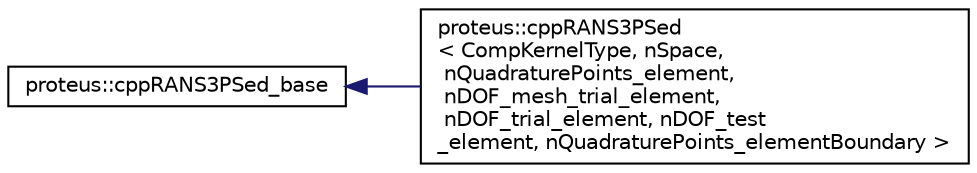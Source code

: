 digraph "Graphical Class Hierarchy"
{
 // LATEX_PDF_SIZE
  edge [fontname="Helvetica",fontsize="10",labelfontname="Helvetica",labelfontsize="10"];
  node [fontname="Helvetica",fontsize="10",shape=record];
  rankdir="LR";
  Node0 [label="proteus::cppRANS3PSed_base",height=0.2,width=0.4,color="black", fillcolor="white", style="filled",URL="$da/d9d/classproteus_1_1cppRANS3PSed__base.html",tooltip=" "];
  Node0 -> Node1 [dir="back",color="midnightblue",fontsize="10",style="solid",fontname="Helvetica"];
  Node1 [label="proteus::cppRANS3PSed\l\< CompKernelType, nSpace,\l nQuadraturePoints_element,\l nDOF_mesh_trial_element,\l nDOF_trial_element, nDOF_test\l_element, nQuadraturePoints_elementBoundary \>",height=0.2,width=0.4,color="black", fillcolor="white", style="filled",URL="$d9/d08/classproteus_1_1cppRANS3PSed.html",tooltip=" "];
}
